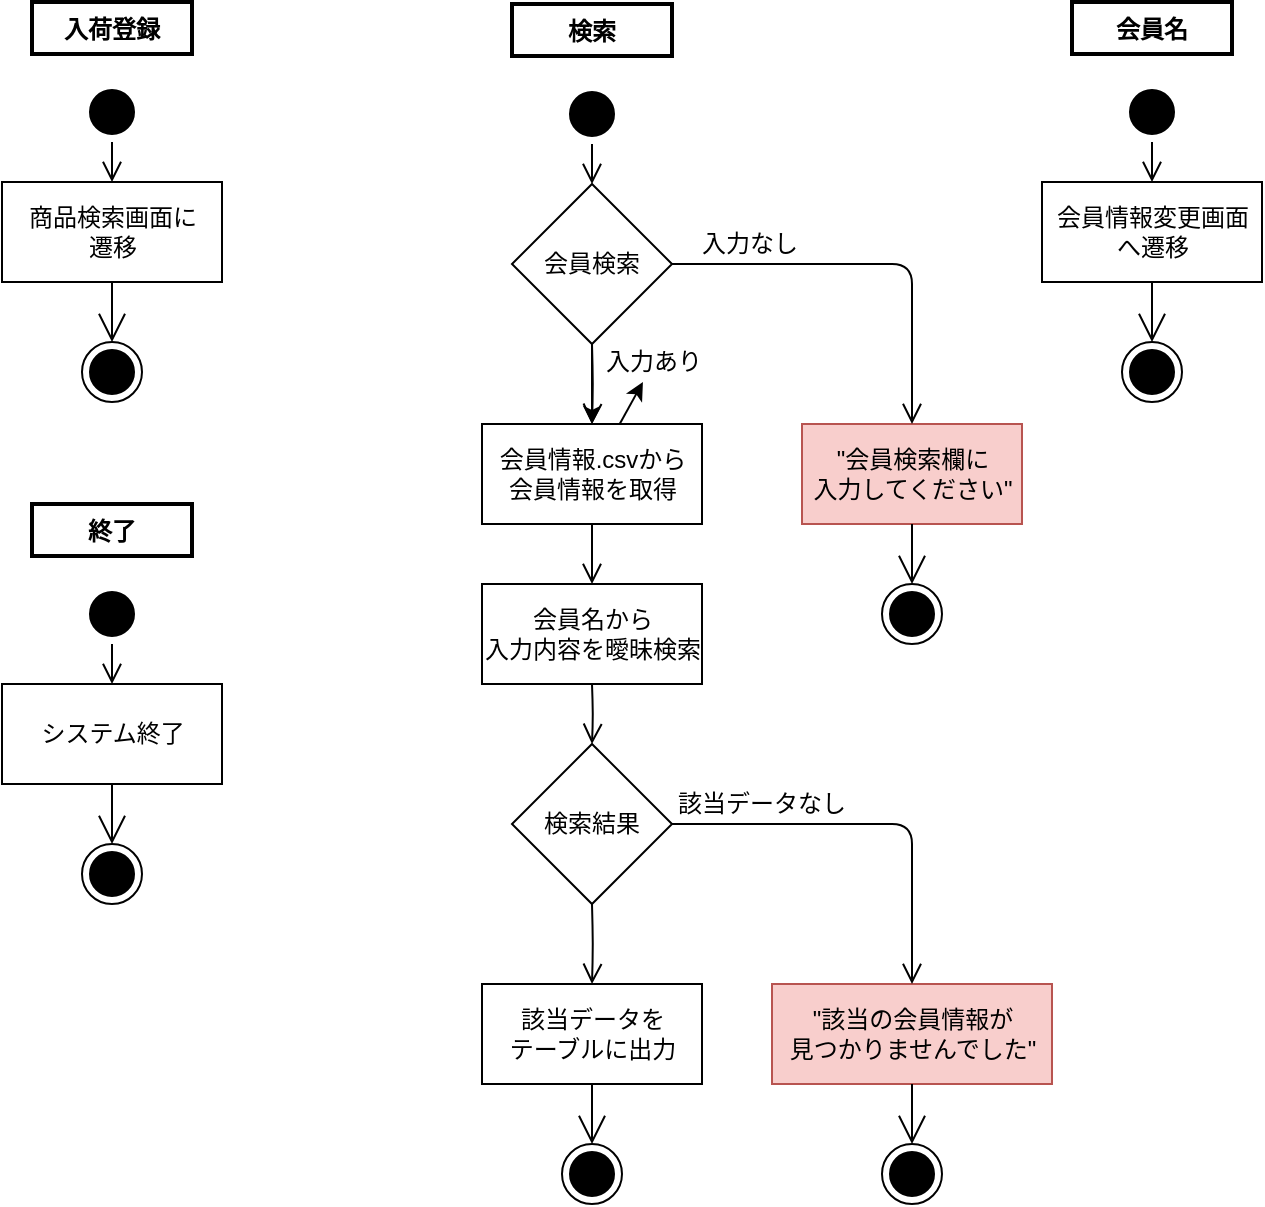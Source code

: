 <mxfile>
    <diagram id="0CyZ9hpLL_LhONk1vg9H" name="ページ1">
        <mxGraphModel dx="1608" dy="1171" grid="1" gridSize="10" guides="1" tooltips="1" connect="1" arrows="1" fold="1" page="1" pageScale="1" pageWidth="827" pageHeight="1169" background="#ffffff" math="0" shadow="0">
            <root>
                <mxCell id="0"/>
                <mxCell id="1" parent="0"/>
                <mxCell id="10" value="検索" style="text;align=center;fontStyle=1;verticalAlign=middle;spacingLeft=3;spacingRight=3;strokeColor=#000000;rotatable=0;points=[[0,0.5],[1,0.5]];portConstraint=eastwest;fontColor=#000000;fillColor=#FFFFFF;strokeWidth=2;" parent="1" vertex="1">
                    <mxGeometry x="280" y="30" width="80" height="26" as="geometry"/>
                </mxCell>
                <mxCell id="11" value="" style="ellipse;html=1;shape=startState;fillColor=#000000;strokeColor=#000000;" parent="1" vertex="1">
                    <mxGeometry x="305" y="70" width="30" height="30" as="geometry"/>
                </mxCell>
                <mxCell id="18" value="" style="edgeStyle=orthogonalEdgeStyle;html=1;verticalAlign=bottom;endArrow=open;endSize=8;strokeColor=#000000;entryX=0.5;entryY=0;entryDx=0;entryDy=0;exitX=0.5;exitY=1;exitDx=0;exitDy=0;" parent="1" source="11" edge="1">
                    <mxGeometry relative="1" as="geometry">
                        <mxPoint x="320" y="120" as="targetPoint"/>
                        <mxPoint x="169" y="110" as="sourcePoint"/>
                    </mxGeometry>
                </mxCell>
                <mxCell id="80" value="" style="ellipse;html=1;shape=startState;fillColor=#000000;strokeColor=#000000;" vertex="1" parent="1">
                    <mxGeometry x="65" y="69" width="30" height="30" as="geometry"/>
                </mxCell>
                <mxCell id="81" value="" style="edgeStyle=orthogonalEdgeStyle;html=1;verticalAlign=bottom;endArrow=open;endSize=8;strokeColor=#000000;" edge="1" parent="1" source="80" target="82">
                    <mxGeometry relative="1" as="geometry">
                        <mxPoint x="81" y="159" as="targetPoint"/>
                    </mxGeometry>
                </mxCell>
                <mxCell id="82" value="商品検索画面に&lt;br&gt;遷移" style="html=1;fillColor=#FFFFFF;fontColor=#000000;strokeColor=#000000;" vertex="1" parent="1">
                    <mxGeometry x="25" y="119" width="110" height="50" as="geometry"/>
                </mxCell>
                <mxCell id="83" value="入荷登録" style="text;align=center;fontStyle=1;verticalAlign=middle;spacingLeft=3;spacingRight=3;strokeColor=#000000;rotatable=0;points=[[0,0.5],[1,0.5]];portConstraint=eastwest;fontColor=#000000;fillColor=#FFFFFF;strokeWidth=2;" vertex="1" parent="1">
                    <mxGeometry x="40" y="29" width="80" height="26" as="geometry"/>
                </mxCell>
                <mxCell id="84" value="" style="ellipse;html=1;shape=endState;fillColor=#000000;strokeColor=#000000;fontColor=#000000;" vertex="1" parent="1">
                    <mxGeometry x="65" y="199" width="30" height="30" as="geometry"/>
                </mxCell>
                <mxCell id="85" value="" style="endArrow=open;endFill=1;endSize=12;html=1;strokeColor=#000000;fontColor=#000000;exitX=0.5;exitY=1;exitDx=0;exitDy=0;entryX=0.5;entryY=0;entryDx=0;entryDy=0;" edge="1" parent="1" source="82" target="84">
                    <mxGeometry width="160" relative="1" as="geometry">
                        <mxPoint x="251" y="539" as="sourcePoint"/>
                        <mxPoint x="411" y="539" as="targetPoint"/>
                    </mxGeometry>
                </mxCell>
                <mxCell id="99" value="" style="edgeStyle=none;html=1;" edge="1" parent="1" source="86" target="93">
                    <mxGeometry relative="1" as="geometry"/>
                </mxCell>
                <mxCell id="86" value="会員情報.csvから&lt;br&gt;会員情報を取得" style="html=1;fillColor=#FFFFFF;fontColor=#000000;strokeColor=#000000;" vertex="1" parent="1">
                    <mxGeometry x="265" y="240" width="110" height="50" as="geometry"/>
                </mxCell>
                <mxCell id="89" value="" style="edgeStyle=none;html=1;" edge="1" parent="1" source="87" target="86">
                    <mxGeometry relative="1" as="geometry"/>
                </mxCell>
                <mxCell id="87" value="会員検索" style="rhombus;whiteSpace=wrap;html=1;fillColor=#FFFFFF;strokeColor=#000000;fontColor=#000000;" vertex="1" parent="1">
                    <mxGeometry x="280" y="120" width="80" height="80" as="geometry"/>
                </mxCell>
                <mxCell id="88" value="" style="edgeStyle=orthogonalEdgeStyle;html=1;verticalAlign=bottom;endArrow=open;endSize=8;strokeColor=#000000;" edge="1" parent="1" target="86">
                    <mxGeometry relative="1" as="geometry">
                        <mxPoint x="330" y="130" as="targetPoint"/>
                        <mxPoint x="320" y="200" as="sourcePoint"/>
                    </mxGeometry>
                </mxCell>
                <mxCell id="90" value="&quot;会員検索欄に&lt;br&gt;入力してください&quot;" style="html=1;fillColor=#f8cecc;strokeColor=#b85450;fontColor=#000000;" vertex="1" parent="1">
                    <mxGeometry x="425" y="240" width="110" height="50" as="geometry"/>
                </mxCell>
                <mxCell id="91" value="" style="edgeStyle=orthogonalEdgeStyle;html=1;verticalAlign=bottom;endArrow=open;endSize=8;strokeColor=#000000;entryX=0.5;entryY=0;entryDx=0;entryDy=0;exitX=1;exitY=0.5;exitDx=0;exitDy=0;" edge="1" parent="1" source="87" target="90">
                    <mxGeometry relative="1" as="geometry">
                        <mxPoint x="330" y="250" as="targetPoint"/>
                        <mxPoint x="330" y="210" as="sourcePoint"/>
                    </mxGeometry>
                </mxCell>
                <mxCell id="92" value="入力なし" style="text;html=1;strokeColor=none;fillColor=none;align=center;verticalAlign=middle;whiteSpace=wrap;rounded=0;fontColor=#000000;" vertex="1" parent="1">
                    <mxGeometry x="368" y="140" width="62" height="20" as="geometry"/>
                </mxCell>
                <mxCell id="93" value="入力あり" style="text;html=1;strokeColor=none;fillColor=none;align=center;verticalAlign=middle;whiteSpace=wrap;rounded=0;fontColor=#000000;" vertex="1" parent="1">
                    <mxGeometry x="320" y="199" width="62" height="20" as="geometry"/>
                </mxCell>
                <mxCell id="94" value="" style="ellipse;html=1;shape=endState;fillColor=#000000;strokeColor=#000000;fontColor=#000000;" vertex="1" parent="1">
                    <mxGeometry x="465" y="320" width="30" height="30" as="geometry"/>
                </mxCell>
                <mxCell id="95" value="" style="endArrow=open;endFill=1;endSize=12;html=1;strokeColor=#000000;fontColor=#000000;exitX=0.5;exitY=1;exitDx=0;exitDy=0;entryX=0.5;entryY=0;entryDx=0;entryDy=0;" edge="1" parent="1" target="94">
                    <mxGeometry width="160" relative="1" as="geometry">
                        <mxPoint x="480" y="290" as="sourcePoint"/>
                        <mxPoint x="811" y="660" as="targetPoint"/>
                    </mxGeometry>
                </mxCell>
                <mxCell id="96" value="会員名から&lt;br&gt;入力内容を曖昧検索" style="html=1;fillColor=#FFFFFF;fontColor=#000000;strokeColor=#000000;" vertex="1" parent="1">
                    <mxGeometry x="265" y="320" width="110" height="50" as="geometry"/>
                </mxCell>
                <mxCell id="97" value="" style="edgeStyle=orthogonalEdgeStyle;html=1;verticalAlign=bottom;endArrow=open;endSize=8;strokeColor=#000000;entryX=0.5;entryY=0;entryDx=0;entryDy=0;exitX=0.5;exitY=1;exitDx=0;exitDy=0;" edge="1" parent="1" source="86" target="96">
                    <mxGeometry relative="1" as="geometry">
                        <mxPoint x="330" y="250" as="targetPoint"/>
                        <mxPoint x="320" y="300" as="sourcePoint"/>
                    </mxGeometry>
                </mxCell>
                <mxCell id="98" value="検索結果" style="rhombus;whiteSpace=wrap;html=1;fillColor=#FFFFFF;strokeColor=#000000;fontColor=#000000;" vertex="1" parent="1">
                    <mxGeometry x="280" y="400" width="80" height="80" as="geometry"/>
                </mxCell>
                <mxCell id="100" value="" style="edgeStyle=orthogonalEdgeStyle;html=1;verticalAlign=bottom;endArrow=open;endSize=8;strokeColor=#000000;entryX=0.5;entryY=0;entryDx=0;entryDy=0;" edge="1" parent="1" target="98">
                    <mxGeometry relative="1" as="geometry">
                        <mxPoint x="330" y="330" as="targetPoint"/>
                        <mxPoint x="320" y="370" as="sourcePoint"/>
                    </mxGeometry>
                </mxCell>
                <mxCell id="101" value="&quot;該当の会員情報が&lt;br&gt;見つかりませんでした&quot;" style="html=1;fillColor=#f8cecc;strokeColor=#b85450;fontColor=#000000;" vertex="1" parent="1">
                    <mxGeometry x="410" y="520" width="140" height="50" as="geometry"/>
                </mxCell>
                <mxCell id="102" value="" style="ellipse;html=1;shape=endState;fillColor=#000000;strokeColor=#000000;fontColor=#000000;" vertex="1" parent="1">
                    <mxGeometry x="465" y="600" width="30" height="30" as="geometry"/>
                </mxCell>
                <mxCell id="103" value="" style="endArrow=open;endFill=1;endSize=12;html=1;strokeColor=#000000;fontColor=#000000;exitX=0.5;exitY=1;exitDx=0;exitDy=0;entryX=0.5;entryY=0;entryDx=0;entryDy=0;" edge="1" parent="1" target="102">
                    <mxGeometry width="160" relative="1" as="geometry">
                        <mxPoint x="480" y="570" as="sourcePoint"/>
                        <mxPoint x="811" y="940" as="targetPoint"/>
                    </mxGeometry>
                </mxCell>
                <mxCell id="104" value="" style="edgeStyle=orthogonalEdgeStyle;html=1;verticalAlign=bottom;endArrow=open;endSize=8;strokeColor=#000000;entryX=0.5;entryY=0;entryDx=0;entryDy=0;exitX=1;exitY=0.5;exitDx=0;exitDy=0;" edge="1" parent="1" source="98" target="101">
                    <mxGeometry relative="1" as="geometry">
                        <mxPoint x="490" y="250" as="targetPoint"/>
                        <mxPoint x="370" y="170" as="sourcePoint"/>
                    </mxGeometry>
                </mxCell>
                <mxCell id="105" value="該当データなし" style="text;html=1;strokeColor=none;fillColor=none;align=center;verticalAlign=middle;whiteSpace=wrap;rounded=0;fontColor=#000000;" vertex="1" parent="1">
                    <mxGeometry x="360" y="420" width="90" height="20" as="geometry"/>
                </mxCell>
                <mxCell id="106" value="該当データを&lt;br&gt;テーブルに出力" style="html=1;fillColor=#FFFFFF;fontColor=#000000;strokeColor=#000000;" vertex="1" parent="1">
                    <mxGeometry x="265" y="520" width="110" height="50" as="geometry"/>
                </mxCell>
                <mxCell id="107" value="" style="edgeStyle=orthogonalEdgeStyle;html=1;verticalAlign=bottom;endArrow=open;endSize=8;strokeColor=#000000;entryX=0.5;entryY=0;entryDx=0;entryDy=0;" edge="1" parent="1" target="106">
                    <mxGeometry relative="1" as="geometry">
                        <mxPoint x="330" y="410" as="targetPoint"/>
                        <mxPoint x="320" y="480" as="sourcePoint"/>
                    </mxGeometry>
                </mxCell>
                <mxCell id="108" value="" style="ellipse;html=1;shape=endState;fillColor=#000000;strokeColor=#000000;fontColor=#000000;" vertex="1" parent="1">
                    <mxGeometry x="305" y="600" width="30" height="30" as="geometry"/>
                </mxCell>
                <mxCell id="109" value="" style="endArrow=open;endFill=1;endSize=12;html=1;strokeColor=#000000;fontColor=#000000;exitX=0.5;exitY=1;exitDx=0;exitDy=0;entryX=0.5;entryY=0;entryDx=0;entryDy=0;" edge="1" parent="1" target="108">
                    <mxGeometry width="160" relative="1" as="geometry">
                        <mxPoint x="320" y="570" as="sourcePoint"/>
                        <mxPoint x="651" y="940" as="targetPoint"/>
                    </mxGeometry>
                </mxCell>
                <mxCell id="110" value="" style="ellipse;html=1;shape=startState;fillColor=#000000;strokeColor=#000000;" vertex="1" parent="1">
                    <mxGeometry x="65" y="320" width="30" height="30" as="geometry"/>
                </mxCell>
                <mxCell id="111" value="" style="edgeStyle=orthogonalEdgeStyle;html=1;verticalAlign=bottom;endArrow=open;endSize=8;strokeColor=#000000;" edge="1" parent="1" source="110" target="112">
                    <mxGeometry relative="1" as="geometry">
                        <mxPoint x="81" y="410" as="targetPoint"/>
                    </mxGeometry>
                </mxCell>
                <mxCell id="112" value="システム終了" style="html=1;fillColor=#FFFFFF;fontColor=#000000;strokeColor=#000000;" vertex="1" parent="1">
                    <mxGeometry x="25" y="370" width="110" height="50" as="geometry"/>
                </mxCell>
                <mxCell id="113" value="終了" style="text;align=center;fontStyle=1;verticalAlign=middle;spacingLeft=3;spacingRight=3;strokeColor=#000000;rotatable=0;points=[[0,0.5],[1,0.5]];portConstraint=eastwest;fontColor=#000000;fillColor=#FFFFFF;strokeWidth=2;" vertex="1" parent="1">
                    <mxGeometry x="40" y="280" width="80" height="26" as="geometry"/>
                </mxCell>
                <mxCell id="114" value="" style="ellipse;html=1;shape=endState;fillColor=#000000;strokeColor=#000000;fontColor=#000000;" vertex="1" parent="1">
                    <mxGeometry x="65" y="450" width="30" height="30" as="geometry"/>
                </mxCell>
                <mxCell id="115" value="" style="endArrow=open;endFill=1;endSize=12;html=1;strokeColor=#000000;fontColor=#000000;exitX=0.5;exitY=1;exitDx=0;exitDy=0;entryX=0.5;entryY=0;entryDx=0;entryDy=0;" edge="1" parent="1" source="112" target="114">
                    <mxGeometry width="160" relative="1" as="geometry">
                        <mxPoint x="251" y="790" as="sourcePoint"/>
                        <mxPoint x="411" y="790" as="targetPoint"/>
                    </mxGeometry>
                </mxCell>
                <mxCell id="124" value="" style="ellipse;html=1;shape=startState;fillColor=#000000;strokeColor=#000000;" vertex="1" parent="1">
                    <mxGeometry x="585" y="69" width="30" height="30" as="geometry"/>
                </mxCell>
                <mxCell id="125" value="" style="edgeStyle=orthogonalEdgeStyle;html=1;verticalAlign=bottom;endArrow=open;endSize=8;strokeColor=#000000;" edge="1" parent="1" source="124" target="126">
                    <mxGeometry relative="1" as="geometry">
                        <mxPoint x="601" y="159" as="targetPoint"/>
                    </mxGeometry>
                </mxCell>
                <mxCell id="126" value="会員情報変更画面&lt;br&gt;へ遷移" style="html=1;fillColor=#FFFFFF;fontColor=#000000;strokeColor=#000000;" vertex="1" parent="1">
                    <mxGeometry x="545" y="119" width="110" height="50" as="geometry"/>
                </mxCell>
                <mxCell id="127" value="会員名" style="text;align=center;fontStyle=1;verticalAlign=middle;spacingLeft=3;spacingRight=3;strokeColor=#000000;rotatable=0;points=[[0,0.5],[1,0.5]];portConstraint=eastwest;fontColor=#000000;fillColor=#FFFFFF;strokeWidth=2;" vertex="1" parent="1">
                    <mxGeometry x="560" y="29" width="80" height="26" as="geometry"/>
                </mxCell>
                <mxCell id="128" value="" style="ellipse;html=1;shape=endState;fillColor=#000000;strokeColor=#000000;fontColor=#000000;" vertex="1" parent="1">
                    <mxGeometry x="585" y="199" width="30" height="30" as="geometry"/>
                </mxCell>
                <mxCell id="129" value="" style="endArrow=open;endFill=1;endSize=12;html=1;strokeColor=#000000;fontColor=#000000;exitX=0.5;exitY=1;exitDx=0;exitDy=0;entryX=0.5;entryY=0;entryDx=0;entryDy=0;" edge="1" parent="1" source="126" target="128">
                    <mxGeometry width="160" relative="1" as="geometry">
                        <mxPoint x="771" y="539" as="sourcePoint"/>
                        <mxPoint x="931" y="539" as="targetPoint"/>
                    </mxGeometry>
                </mxCell>
            </root>
        </mxGraphModel>
    </diagram>
</mxfile>